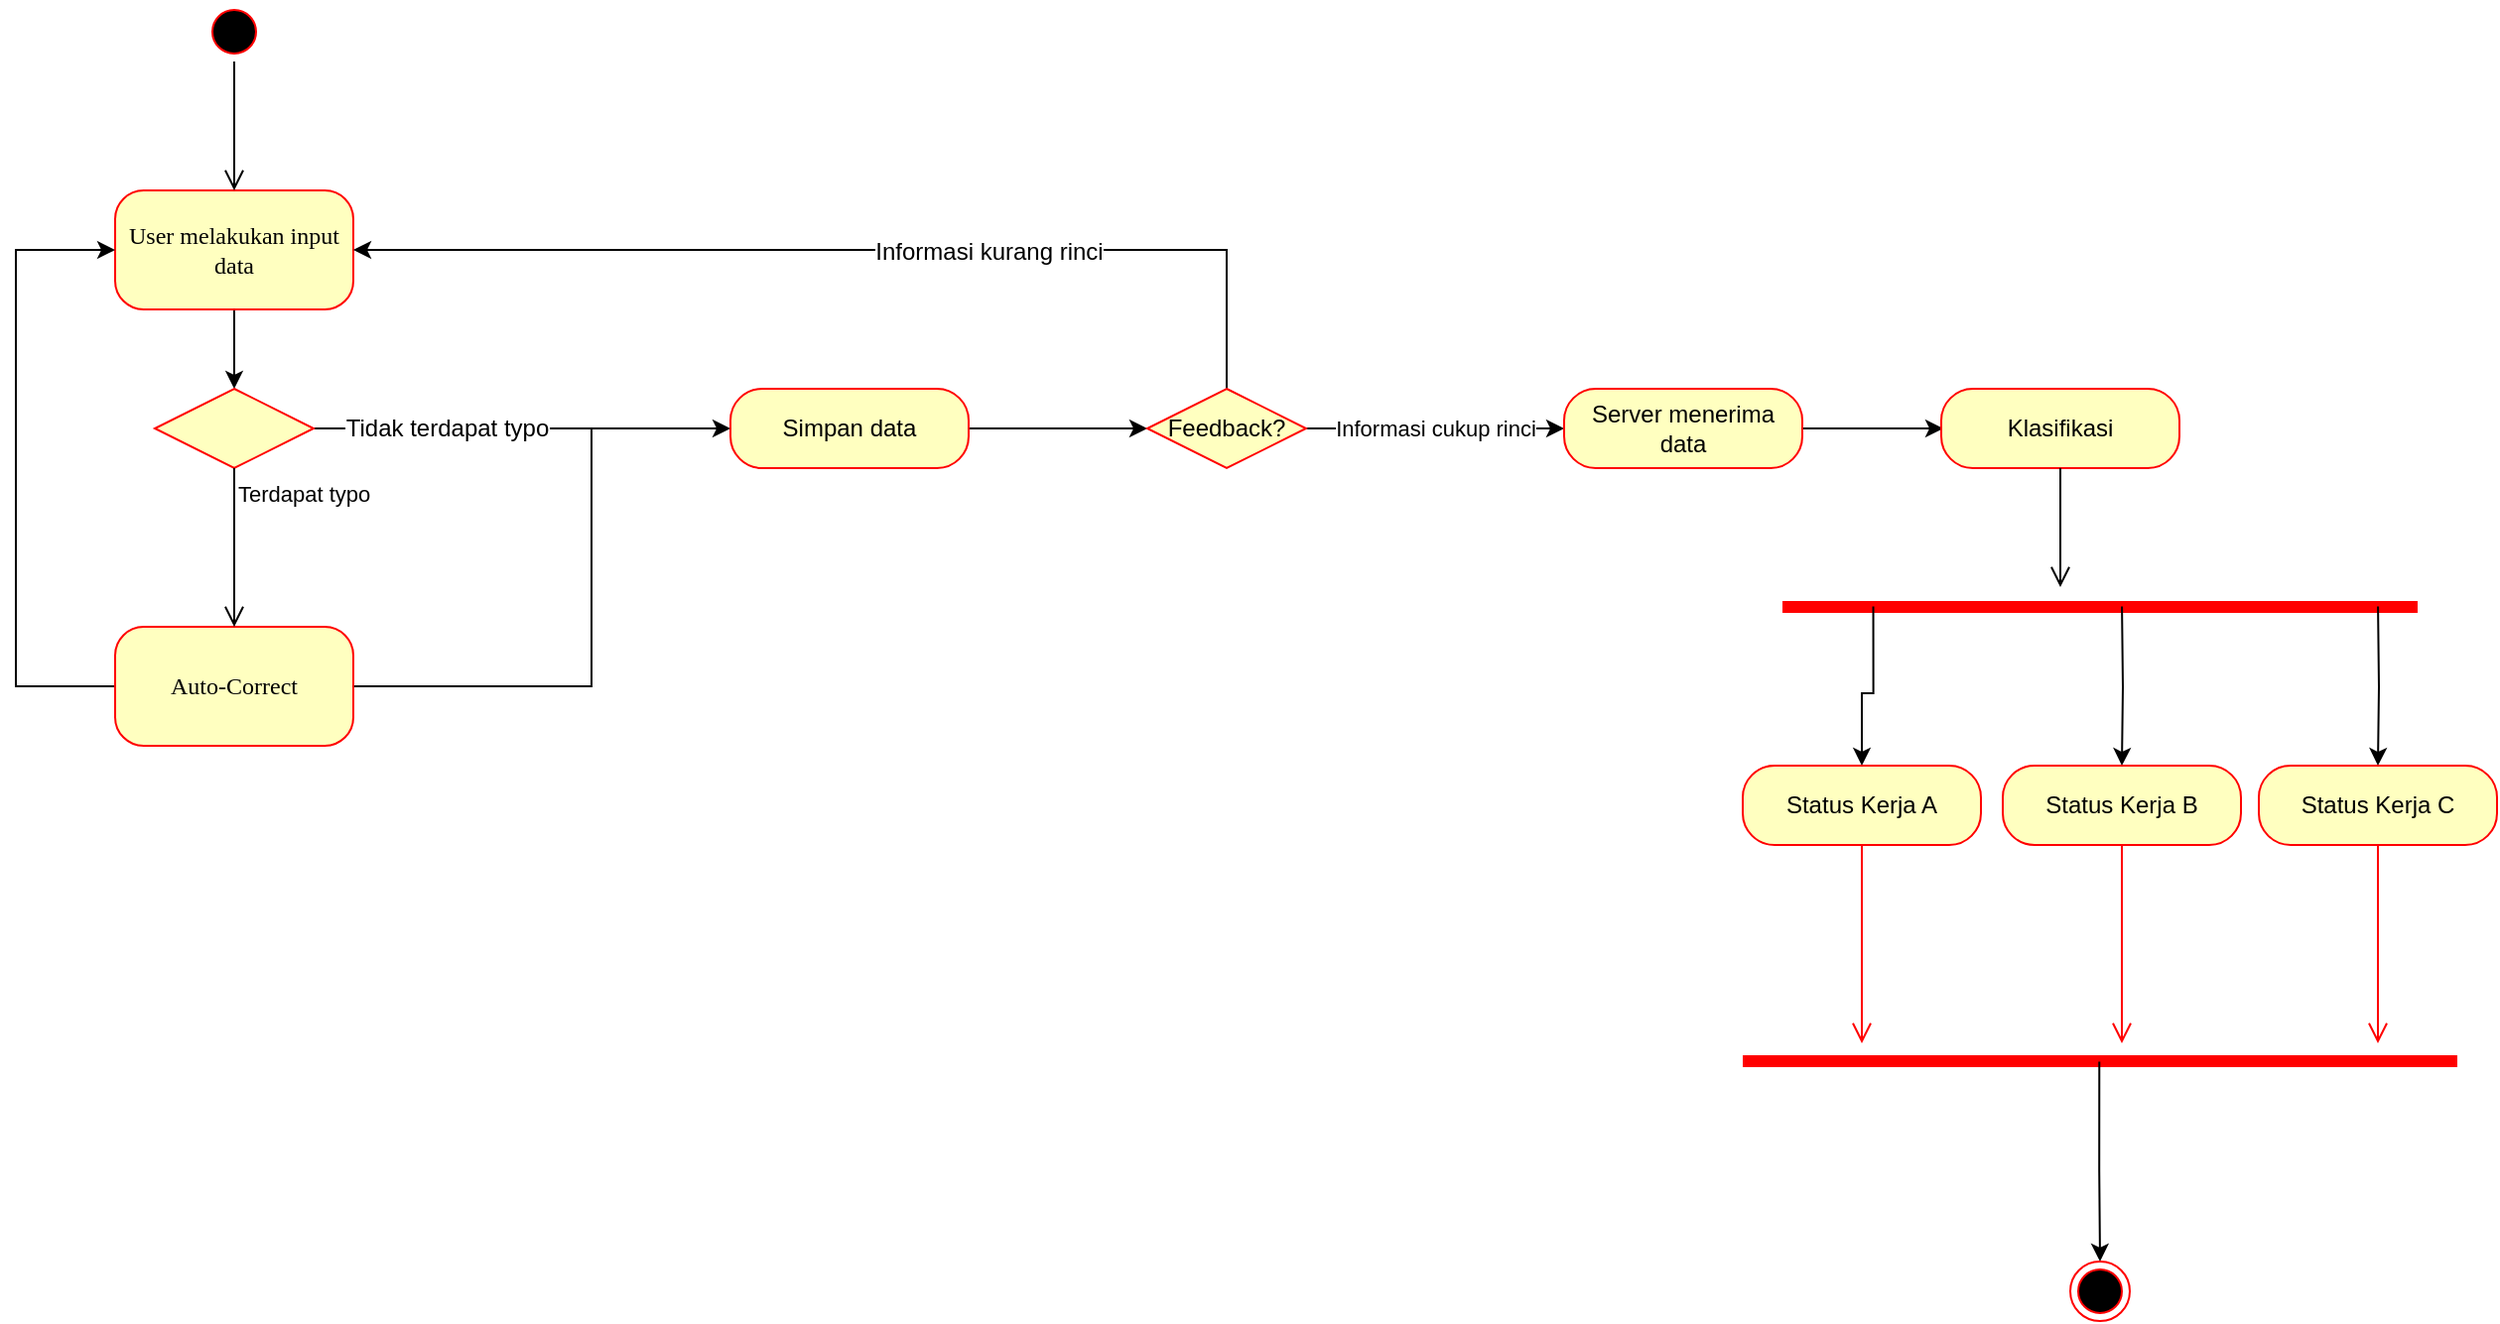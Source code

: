 <mxfile version="12.7.4" type="github">
  <diagram id="Zy8DljmAPZDBCbQPvZ6K" name="Page-1">
    <mxGraphModel dx="2993" dy="1607" grid="1" gridSize="10" guides="1" tooltips="1" connect="1" arrows="1" fold="1" page="1" pageScale="1" pageWidth="827" pageHeight="1169" math="0" shadow="0">
      <root>
        <mxCell id="0" />
        <mxCell id="1" parent="0" />
        <mxCell id="rvvtK5ZgNpoRpjgsdpnP-91" style="edgeStyle=orthogonalEdgeStyle;rounded=0;orthogonalLoop=1;jettySize=auto;html=1;exitX=0.5;exitY=1;exitDx=0;exitDy=0;entryX=0.5;entryY=0;entryDx=0;entryDy=0;" edge="1" parent="1" source="rvvtK5ZgNpoRpjgsdpnP-92" target="rvvtK5ZgNpoRpjgsdpnP-100">
          <mxGeometry relative="1" as="geometry" />
        </mxCell>
        <mxCell id="rvvtK5ZgNpoRpjgsdpnP-92" value="User melakukan input data" style="rounded=1;whiteSpace=wrap;html=1;arcSize=24;fillColor=#ffffc0;strokeColor=#ff0000;shadow=0;comic=0;labelBackgroundColor=none;fontFamily=Verdana;fontSize=12;fontColor=#000000;align=center;" vertex="1" parent="1">
          <mxGeometry x="240" y="680" width="120" height="60" as="geometry" />
        </mxCell>
        <mxCell id="rvvtK5ZgNpoRpjgsdpnP-93" style="edgeStyle=elbowEdgeStyle;html=1;labelBackgroundColor=none;endArrow=open;endSize=8;strokeColor=#000000;fontFamily=Verdana;fontSize=12;align=left;" edge="1" parent="1" source="rvvtK5ZgNpoRpjgsdpnP-94" target="rvvtK5ZgNpoRpjgsdpnP-92">
          <mxGeometry relative="1" as="geometry" />
        </mxCell>
        <mxCell id="rvvtK5ZgNpoRpjgsdpnP-94" value="" style="ellipse;html=1;shape=startState;fillColor=#000000;strokeColor=#ff0000;rounded=1;shadow=0;comic=0;labelBackgroundColor=none;fontFamily=Verdana;fontSize=12;fontColor=#000000;align=center;direction=south;" vertex="1" parent="1">
          <mxGeometry x="285" y="585" width="30" height="30" as="geometry" />
        </mxCell>
        <mxCell id="rvvtK5ZgNpoRpjgsdpnP-95" style="edgeStyle=orthogonalEdgeStyle;rounded=0;orthogonalLoop=1;jettySize=auto;html=1;exitX=0;exitY=0.5;exitDx=0;exitDy=0;entryX=0;entryY=0.5;entryDx=0;entryDy=0;" edge="1" parent="1" source="rvvtK5ZgNpoRpjgsdpnP-97" target="rvvtK5ZgNpoRpjgsdpnP-92">
          <mxGeometry relative="1" as="geometry">
            <Array as="points">
              <mxPoint x="190" y="930" />
              <mxPoint x="190" y="710" />
            </Array>
          </mxGeometry>
        </mxCell>
        <mxCell id="rvvtK5ZgNpoRpjgsdpnP-96" style="edgeStyle=orthogonalEdgeStyle;rounded=0;orthogonalLoop=1;jettySize=auto;html=1;exitX=1;exitY=0.5;exitDx=0;exitDy=0;strokeColor=#000000;endArrow=none;endFill=0;" edge="1" parent="1" source="rvvtK5ZgNpoRpjgsdpnP-97">
          <mxGeometry relative="1" as="geometry">
            <mxPoint x="410" y="800" as="targetPoint" />
            <Array as="points">
              <mxPoint x="480" y="930" />
              <mxPoint x="480" y="800" />
            </Array>
          </mxGeometry>
        </mxCell>
        <mxCell id="rvvtK5ZgNpoRpjgsdpnP-97" value="Auto-Correct" style="rounded=1;whiteSpace=wrap;html=1;arcSize=24;fillColor=#ffffc0;strokeColor=#ff0000;shadow=0;comic=0;labelBackgroundColor=none;fontFamily=Verdana;fontSize=12;fontColor=#000000;align=center;" vertex="1" parent="1">
          <mxGeometry x="240" y="900" width="120" height="60" as="geometry" />
        </mxCell>
        <mxCell id="rvvtK5ZgNpoRpjgsdpnP-98" value="t" style="edgeStyle=orthogonalEdgeStyle;rounded=0;orthogonalLoop=1;jettySize=auto;html=1;exitX=1;exitY=0.5;exitDx=0;exitDy=0;strokeColor=#000000;" edge="1" parent="1" source="rvvtK5ZgNpoRpjgsdpnP-100" target="rvvtK5ZgNpoRpjgsdpnP-103">
          <mxGeometry relative="1" as="geometry" />
        </mxCell>
        <mxCell id="rvvtK5ZgNpoRpjgsdpnP-99" value="Tidak terdapat typo&lt;br&gt;" style="text;html=1;align=center;verticalAlign=middle;resizable=0;points=[];labelBackgroundColor=#ffffff;" vertex="1" connectable="0" parent="rvvtK5ZgNpoRpjgsdpnP-98">
          <mxGeometry x="-0.362" relative="1" as="geometry">
            <mxPoint as="offset" />
          </mxGeometry>
        </mxCell>
        <mxCell id="rvvtK5ZgNpoRpjgsdpnP-100" value="" style="rhombus;whiteSpace=wrap;html=1;fillColor=#ffffc0;strokeColor=#ff0000;" vertex="1" parent="1">
          <mxGeometry x="260" y="780" width="80" height="40" as="geometry" />
        </mxCell>
        <mxCell id="rvvtK5ZgNpoRpjgsdpnP-101" value="Terdapat typo" style="edgeStyle=orthogonalEdgeStyle;html=1;align=left;verticalAlign=top;endArrow=open;endSize=8;strokeColor=#000000;" edge="1" parent="1" source="rvvtK5ZgNpoRpjgsdpnP-100">
          <mxGeometry x="-1" relative="1" as="geometry">
            <mxPoint x="300" y="900" as="targetPoint" />
          </mxGeometry>
        </mxCell>
        <mxCell id="rvvtK5ZgNpoRpjgsdpnP-102" style="edgeStyle=orthogonalEdgeStyle;rounded=0;orthogonalLoop=1;jettySize=auto;html=1;exitX=1;exitY=0.5;exitDx=0;exitDy=0;endArrow=classic;endFill=1;strokeColor=#000000;" edge="1" parent="1" source="rvvtK5ZgNpoRpjgsdpnP-103">
          <mxGeometry relative="1" as="geometry">
            <mxPoint x="760" y="800" as="targetPoint" />
          </mxGeometry>
        </mxCell>
        <mxCell id="rvvtK5ZgNpoRpjgsdpnP-103" value="Simpan data" style="rounded=1;whiteSpace=wrap;html=1;arcSize=40;fontColor=#000000;fillColor=#ffffc0;strokeColor=#ff0000;" vertex="1" parent="1">
          <mxGeometry x="550" y="780" width="120" height="40" as="geometry" />
        </mxCell>
        <mxCell id="rvvtK5ZgNpoRpjgsdpnP-104" style="edgeStyle=orthogonalEdgeStyle;rounded=0;orthogonalLoop=1;jettySize=auto;html=1;exitX=0.5;exitY=0;exitDx=0;exitDy=0;entryX=1;entryY=0.5;entryDx=0;entryDy=0;" edge="1" parent="1" source="rvvtK5ZgNpoRpjgsdpnP-107" target="rvvtK5ZgNpoRpjgsdpnP-92">
          <mxGeometry relative="1" as="geometry" />
        </mxCell>
        <mxCell id="rvvtK5ZgNpoRpjgsdpnP-105" value="Informasi kurang rinci" style="text;html=1;align=center;verticalAlign=middle;resizable=0;points=[];labelBackgroundColor=#ffffff;" vertex="1" connectable="0" parent="rvvtK5ZgNpoRpjgsdpnP-104">
          <mxGeometry x="-0.253" y="1" relative="1" as="geometry">
            <mxPoint as="offset" />
          </mxGeometry>
        </mxCell>
        <mxCell id="rvvtK5ZgNpoRpjgsdpnP-106" value="Informasi cukup rinci" style="edgeStyle=orthogonalEdgeStyle;rounded=0;orthogonalLoop=1;jettySize=auto;html=1;exitX=1;exitY=0.5;exitDx=0;exitDy=0;" edge="1" parent="1" source="rvvtK5ZgNpoRpjgsdpnP-107" target="rvvtK5ZgNpoRpjgsdpnP-109">
          <mxGeometry relative="1" as="geometry">
            <mxPoint x="930" y="800" as="targetPoint" />
          </mxGeometry>
        </mxCell>
        <mxCell id="rvvtK5ZgNpoRpjgsdpnP-107" value="Feedback?" style="rhombus;whiteSpace=wrap;html=1;fillColor=#ffffc0;strokeColor=#ff0000;" vertex="1" parent="1">
          <mxGeometry x="760" y="780" width="80" height="40" as="geometry" />
        </mxCell>
        <mxCell id="rvvtK5ZgNpoRpjgsdpnP-108" style="edgeStyle=orthogonalEdgeStyle;rounded=0;orthogonalLoop=1;jettySize=auto;html=1;exitX=1;exitY=0.5;exitDx=0;exitDy=0;" edge="1" parent="1" source="rvvtK5ZgNpoRpjgsdpnP-109">
          <mxGeometry relative="1" as="geometry">
            <mxPoint x="1161.0" y="800" as="targetPoint" />
          </mxGeometry>
        </mxCell>
        <mxCell id="rvvtK5ZgNpoRpjgsdpnP-109" value="Server menerima data" style="rounded=1;whiteSpace=wrap;html=1;arcSize=40;fontColor=#000000;fillColor=#ffffc0;strokeColor=#ff0000;" vertex="1" parent="1">
          <mxGeometry x="970" y="780" width="120" height="40" as="geometry" />
        </mxCell>
        <mxCell id="rvvtK5ZgNpoRpjgsdpnP-110" value="" style="shape=line;html=1;strokeWidth=6;strokeColor=#ff0000;direction=south;rotation=90;" vertex="1" parent="1">
          <mxGeometry x="1233" y="730" width="14" height="320" as="geometry" />
        </mxCell>
        <mxCell id="rvvtK5ZgNpoRpjgsdpnP-111" value="Klasifikasi" style="rounded=1;whiteSpace=wrap;html=1;arcSize=40;fontColor=#000000;fillColor=#ffffc0;strokeColor=#ff0000;" vertex="1" parent="1">
          <mxGeometry x="1160" y="780" width="120" height="40" as="geometry" />
        </mxCell>
        <mxCell id="rvvtK5ZgNpoRpjgsdpnP-112" value="" style="edgeStyle=orthogonalEdgeStyle;html=1;verticalAlign=bottom;endArrow=open;endSize=8;strokeColor=#000000;" edge="1" parent="1" source="rvvtK5ZgNpoRpjgsdpnP-111">
          <mxGeometry relative="1" as="geometry">
            <mxPoint x="1220" y="880" as="targetPoint" />
          </mxGeometry>
        </mxCell>
        <mxCell id="rvvtK5ZgNpoRpjgsdpnP-113" value="" style="shape=line;html=1;strokeWidth=6;strokeColor=#ff0000;" vertex="1" parent="1">
          <mxGeometry x="1060" y="1110" width="360" height="18" as="geometry" />
        </mxCell>
        <mxCell id="rvvtK5ZgNpoRpjgsdpnP-114" style="edgeStyle=orthogonalEdgeStyle;rounded=0;orthogonalLoop=1;jettySize=auto;html=1;exitX=0.499;exitY=0.517;exitDx=0;exitDy=0;entryX=0.5;entryY=0;entryDx=0;entryDy=0;exitPerimeter=0;" edge="1" parent="1" source="rvvtK5ZgNpoRpjgsdpnP-113" target="rvvtK5ZgNpoRpjgsdpnP-115">
          <mxGeometry relative="1" as="geometry" />
        </mxCell>
        <mxCell id="rvvtK5ZgNpoRpjgsdpnP-115" value="" style="ellipse;html=1;shape=endState;fillColor=#000000;strokeColor=#ff0000;" vertex="1" parent="1">
          <mxGeometry x="1225" y="1220" width="30" height="30" as="geometry" />
        </mxCell>
        <mxCell id="rvvtK5ZgNpoRpjgsdpnP-116" style="edgeStyle=orthogonalEdgeStyle;rounded=0;orthogonalLoop=1;jettySize=auto;html=1;exitX=0.857;exitY=0.521;exitDx=0;exitDy=0;entryX=0.5;entryY=0;entryDx=0;entryDy=0;strokeColor=#000000;exitPerimeter=0;" edge="1" parent="1" source="rvvtK5ZgNpoRpjgsdpnP-110" target="rvvtK5ZgNpoRpjgsdpnP-117">
          <mxGeometry relative="1" as="geometry" />
        </mxCell>
        <mxCell id="rvvtK5ZgNpoRpjgsdpnP-117" value="Status Kerja A" style="rounded=1;whiteSpace=wrap;html=1;arcSize=40;fontColor=#000000;fillColor=#ffffc0;strokeColor=#ff0000;" vertex="1" parent="1">
          <mxGeometry x="1060" y="970" width="120" height="40" as="geometry" />
        </mxCell>
        <mxCell id="rvvtK5ZgNpoRpjgsdpnP-118" value="" style="edgeStyle=orthogonalEdgeStyle;html=1;verticalAlign=bottom;endArrow=open;endSize=8;strokeColor=#ff0000;" edge="1" parent="1" source="rvvtK5ZgNpoRpjgsdpnP-117">
          <mxGeometry relative="1" as="geometry">
            <mxPoint x="1120" y="1110" as="targetPoint" />
          </mxGeometry>
        </mxCell>
        <mxCell id="rvvtK5ZgNpoRpjgsdpnP-119" style="edgeStyle=orthogonalEdgeStyle;rounded=0;orthogonalLoop=1;jettySize=auto;html=1;exitX=0.857;exitY=0.521;exitDx=0;exitDy=0;entryX=0.5;entryY=0;entryDx=0;entryDy=0;strokeColor=#000000;exitPerimeter=0;" edge="1" parent="1" target="rvvtK5ZgNpoRpjgsdpnP-120">
          <mxGeometry relative="1" as="geometry">
            <mxPoint x="1251.04" y="889.706" as="sourcePoint" />
          </mxGeometry>
        </mxCell>
        <mxCell id="rvvtK5ZgNpoRpjgsdpnP-120" value="Status Kerja B" style="rounded=1;whiteSpace=wrap;html=1;arcSize=40;fontColor=#000000;fillColor=#ffffc0;strokeColor=#ff0000;" vertex="1" parent="1">
          <mxGeometry x="1191" y="970" width="120" height="40" as="geometry" />
        </mxCell>
        <mxCell id="rvvtK5ZgNpoRpjgsdpnP-121" value="" style="edgeStyle=orthogonalEdgeStyle;html=1;verticalAlign=bottom;endArrow=open;endSize=8;strokeColor=#ff0000;" edge="1" parent="1" source="rvvtK5ZgNpoRpjgsdpnP-120">
          <mxGeometry relative="1" as="geometry">
            <mxPoint x="1251" y="1110" as="targetPoint" />
          </mxGeometry>
        </mxCell>
        <mxCell id="rvvtK5ZgNpoRpjgsdpnP-122" style="edgeStyle=orthogonalEdgeStyle;rounded=0;orthogonalLoop=1;jettySize=auto;html=1;exitX=0.857;exitY=0.521;exitDx=0;exitDy=0;entryX=0.5;entryY=0;entryDx=0;entryDy=0;strokeColor=#000000;exitPerimeter=0;" edge="1" parent="1" target="rvvtK5ZgNpoRpjgsdpnP-123">
          <mxGeometry relative="1" as="geometry">
            <mxPoint x="1380.04" y="889.706" as="sourcePoint" />
          </mxGeometry>
        </mxCell>
        <mxCell id="rvvtK5ZgNpoRpjgsdpnP-123" value="Status Kerja C" style="rounded=1;whiteSpace=wrap;html=1;arcSize=40;fontColor=#000000;fillColor=#ffffc0;strokeColor=#ff0000;" vertex="1" parent="1">
          <mxGeometry x="1320" y="970" width="120" height="40" as="geometry" />
        </mxCell>
        <mxCell id="rvvtK5ZgNpoRpjgsdpnP-124" value="" style="edgeStyle=orthogonalEdgeStyle;html=1;verticalAlign=bottom;endArrow=open;endSize=8;strokeColor=#ff0000;" edge="1" parent="1" source="rvvtK5ZgNpoRpjgsdpnP-123">
          <mxGeometry relative="1" as="geometry">
            <mxPoint x="1380" y="1110" as="targetPoint" />
          </mxGeometry>
        </mxCell>
      </root>
    </mxGraphModel>
  </diagram>
</mxfile>
